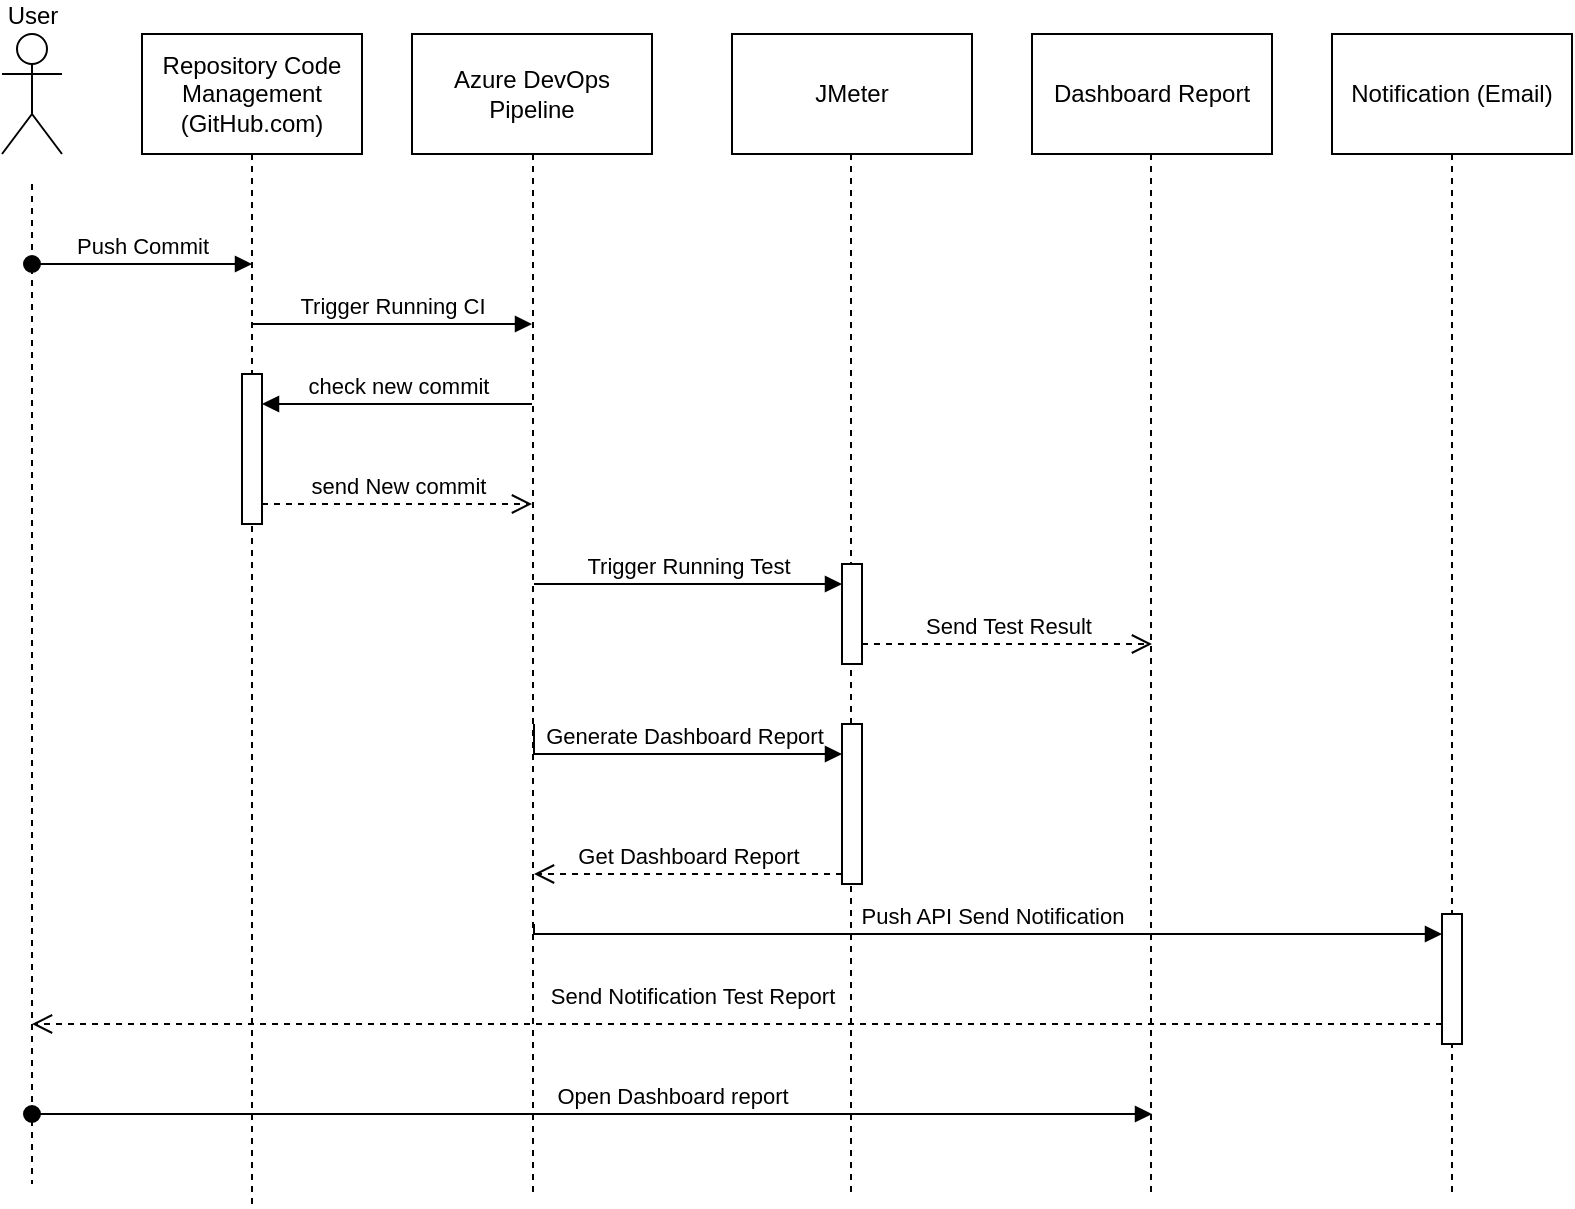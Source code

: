 <mxfile version="21.5.2" type="github">
  <diagram name="Page-1" id="NN8JCxpQYwnmutnGC4Ce">
    <mxGraphModel dx="1050" dy="573" grid="1" gridSize="10" guides="1" tooltips="1" connect="1" arrows="1" fold="1" page="1" pageScale="1" pageWidth="850" pageHeight="1100" math="0" shadow="0">
      <root>
        <mxCell id="0" />
        <mxCell id="1" parent="0" />
        <mxCell id="gI5EXAUpA90Xy6miUrJ--2" value="User" style="shape=umlActor;verticalLabelPosition=top;verticalAlign=bottom;html=1;labelPosition=center;align=center;" parent="1" vertex="1">
          <mxGeometry x="55" y="30" width="30" height="60" as="geometry" />
        </mxCell>
        <mxCell id="gI5EXAUpA90Xy6miUrJ--10" style="edgeStyle=orthogonalEdgeStyle;rounded=0;orthogonalLoop=1;jettySize=auto;html=1;dashed=1;endArrow=none;endFill=0;" parent="1" source="gI5EXAUpA90Xy6miUrJ--3" edge="1">
          <mxGeometry relative="1" as="geometry">
            <mxPoint x="180" y="615" as="targetPoint" />
            <Array as="points">
              <mxPoint x="180" y="606" />
            </Array>
          </mxGeometry>
        </mxCell>
        <mxCell id="gI5EXAUpA90Xy6miUrJ--3" value="Repository Code Management (GitHub.com)" style="html=1;whiteSpace=wrap;" parent="1" vertex="1">
          <mxGeometry x="125" y="30" width="110" height="60" as="geometry" />
        </mxCell>
        <mxCell id="gI5EXAUpA90Xy6miUrJ--4" value="Azure DevOps Pipeline" style="whiteSpace=wrap;html=1;" parent="1" vertex="1">
          <mxGeometry x="260" y="30" width="120" height="60" as="geometry" />
        </mxCell>
        <mxCell id="gI5EXAUpA90Xy6miUrJ--6" value="JMeter" style="whiteSpace=wrap;html=1;" parent="1" vertex="1">
          <mxGeometry x="420" y="30" width="120" height="60" as="geometry" />
        </mxCell>
        <mxCell id="gI5EXAUpA90Xy6miUrJ--8" value="Notification (Email)" style="whiteSpace=wrap;html=1;" parent="1" vertex="1">
          <mxGeometry x="720" y="30" width="120" height="60" as="geometry" />
        </mxCell>
        <mxCell id="gI5EXAUpA90Xy6miUrJ--9" value="Dashboard Report" style="whiteSpace=wrap;html=1;" parent="1" vertex="1">
          <mxGeometry x="570" y="30" width="120" height="60" as="geometry" />
        </mxCell>
        <mxCell id="gI5EXAUpA90Xy6miUrJ--11" style="edgeStyle=orthogonalEdgeStyle;rounded=0;orthogonalLoop=1;jettySize=auto;html=1;dashed=1;endArrow=none;endFill=0;" parent="1" edge="1">
          <mxGeometry relative="1" as="geometry">
            <mxPoint x="320.5" y="611" as="targetPoint" />
            <mxPoint x="320.5" y="90" as="sourcePoint" />
            <Array as="points">
              <mxPoint x="320" y="345" />
              <mxPoint x="320" y="345" />
            </Array>
          </mxGeometry>
        </mxCell>
        <mxCell id="gI5EXAUpA90Xy6miUrJ--12" style="edgeStyle=orthogonalEdgeStyle;rounded=0;orthogonalLoop=1;jettySize=auto;html=1;dashed=1;endArrow=none;endFill=0;" parent="1" edge="1">
          <mxGeometry relative="1" as="geometry">
            <mxPoint x="479.5" y="611" as="targetPoint" />
            <mxPoint x="479.5" y="90" as="sourcePoint" />
          </mxGeometry>
        </mxCell>
        <mxCell id="gI5EXAUpA90Xy6miUrJ--13" style="edgeStyle=orthogonalEdgeStyle;rounded=0;orthogonalLoop=1;jettySize=auto;html=1;dashed=1;endArrow=none;endFill=0;" parent="1" edge="1">
          <mxGeometry relative="1" as="geometry">
            <mxPoint x="629.5" y="611" as="targetPoint" />
            <mxPoint x="629.5" y="90" as="sourcePoint" />
          </mxGeometry>
        </mxCell>
        <mxCell id="gI5EXAUpA90Xy6miUrJ--14" style="edgeStyle=orthogonalEdgeStyle;rounded=0;orthogonalLoop=1;jettySize=auto;html=1;dashed=1;endArrow=none;endFill=0;" parent="1" edge="1">
          <mxGeometry relative="1" as="geometry">
            <mxPoint x="780" y="611" as="targetPoint" />
            <mxPoint x="780" y="90" as="sourcePoint" />
          </mxGeometry>
        </mxCell>
        <mxCell id="gI5EXAUpA90Xy6miUrJ--15" style="edgeStyle=orthogonalEdgeStyle;rounded=0;orthogonalLoop=1;jettySize=auto;html=1;dashed=1;endArrow=none;endFill=0;" parent="1" edge="1">
          <mxGeometry relative="1" as="geometry">
            <mxPoint x="70" y="605" as="targetPoint" />
            <mxPoint x="70" y="105" as="sourcePoint" />
            <Array as="points">
              <mxPoint x="70" y="105" />
            </Array>
          </mxGeometry>
        </mxCell>
        <mxCell id="gI5EXAUpA90Xy6miUrJ--18" value="Push Commit" style="html=1;verticalAlign=bottom;startArrow=oval;startFill=1;endArrow=block;startSize=8;edgeStyle=elbowEdgeStyle;elbow=vertical;curved=0;rounded=0;" parent="1" edge="1">
          <mxGeometry width="60" relative="1" as="geometry">
            <mxPoint x="70" y="145" as="sourcePoint" />
            <mxPoint x="180" y="145" as="targetPoint" />
          </mxGeometry>
        </mxCell>
        <mxCell id="gI5EXAUpA90Xy6miUrJ--19" value="Trigger Running CI" style="html=1;verticalAlign=bottom;endArrow=block;edgeStyle=elbowEdgeStyle;elbow=vertical;curved=0;rounded=0;" parent="1" edge="1">
          <mxGeometry width="80" relative="1" as="geometry">
            <mxPoint x="180" y="175" as="sourcePoint" />
            <mxPoint x="320" y="175" as="targetPoint" />
          </mxGeometry>
        </mxCell>
        <mxCell id="gI5EXAUpA90Xy6miUrJ--27" value="" style="html=1;points=[];perimeter=orthogonalPerimeter;outlineConnect=0;targetShapes=umlLifeline;portConstraint=eastwest;newEdgeStyle={&quot;edgeStyle&quot;:&quot;elbowEdgeStyle&quot;,&quot;elbow&quot;:&quot;vertical&quot;,&quot;curved&quot;:0,&quot;rounded&quot;:0};" parent="1" vertex="1">
          <mxGeometry x="175" y="200" width="10" height="75" as="geometry" />
        </mxCell>
        <mxCell id="gI5EXAUpA90Xy6miUrJ--28" value="check new commit" style="html=1;verticalAlign=bottom;endArrow=block;edgeStyle=elbowEdgeStyle;elbow=vertical;curved=0;rounded=0;" parent="1" target="gI5EXAUpA90Xy6miUrJ--27" edge="1">
          <mxGeometry relative="1" as="geometry">
            <mxPoint x="320" y="215" as="sourcePoint" />
            <Array as="points">
              <mxPoint x="240" y="215" />
            </Array>
          </mxGeometry>
        </mxCell>
        <mxCell id="gI5EXAUpA90Xy6miUrJ--29" value="send New commit" style="html=1;verticalAlign=bottom;endArrow=open;dashed=1;endSize=8;edgeStyle=elbowEdgeStyle;elbow=vertical;curved=0;rounded=0;" parent="1" source="gI5EXAUpA90Xy6miUrJ--27" edge="1">
          <mxGeometry relative="1" as="geometry">
            <mxPoint x="320" y="265" as="targetPoint" />
          </mxGeometry>
        </mxCell>
        <mxCell id="gI5EXAUpA90Xy6miUrJ--33" value="" style="html=1;points=[];perimeter=orthogonalPerimeter;outlineConnect=0;targetShapes=umlLifeline;portConstraint=eastwest;newEdgeStyle={&quot;edgeStyle&quot;:&quot;elbowEdgeStyle&quot;,&quot;elbow&quot;:&quot;vertical&quot;,&quot;curved&quot;:0,&quot;rounded&quot;:0};" parent="1" vertex="1">
          <mxGeometry x="475" y="295" width="10" height="50" as="geometry" />
        </mxCell>
        <mxCell id="gI5EXAUpA90Xy6miUrJ--34" value="Trigger Running Test" style="html=1;verticalAlign=bottom;endArrow=block;edgeStyle=elbowEdgeStyle;elbow=vertical;curved=0;rounded=0;" parent="1" target="gI5EXAUpA90Xy6miUrJ--33" edge="1">
          <mxGeometry relative="1" as="geometry">
            <mxPoint x="321" y="305" as="sourcePoint" />
          </mxGeometry>
        </mxCell>
        <mxCell id="gI5EXAUpA90Xy6miUrJ--35" value="Send Test Result" style="html=1;verticalAlign=bottom;endArrow=open;dashed=1;endSize=8;edgeStyle=elbowEdgeStyle;elbow=vertical;curved=0;rounded=0;" parent="1" source="gI5EXAUpA90Xy6miUrJ--33" edge="1">
          <mxGeometry relative="1" as="geometry">
            <mxPoint x="630" y="335" as="targetPoint" />
            <Array as="points">
              <mxPoint x="600" y="335" />
            </Array>
          </mxGeometry>
        </mxCell>
        <mxCell id="gI5EXAUpA90Xy6miUrJ--36" value="" style="html=1;points=[];perimeter=orthogonalPerimeter;outlineConnect=0;targetShapes=umlLifeline;portConstraint=eastwest;newEdgeStyle={&quot;edgeStyle&quot;:&quot;elbowEdgeStyle&quot;,&quot;elbow&quot;:&quot;vertical&quot;,&quot;curved&quot;:0,&quot;rounded&quot;:0};" parent="1" vertex="1">
          <mxGeometry x="475" y="375" width="10" height="80" as="geometry" />
        </mxCell>
        <mxCell id="gI5EXAUpA90Xy6miUrJ--37" value="Generate Dashboard Report" style="html=1;verticalAlign=bottom;endArrow=block;edgeStyle=elbowEdgeStyle;elbow=vertical;curved=0;rounded=0;" parent="1" target="gI5EXAUpA90Xy6miUrJ--36" edge="1">
          <mxGeometry x="0.057" relative="1" as="geometry">
            <mxPoint x="321" y="375" as="sourcePoint" />
            <Array as="points">
              <mxPoint x="420" y="390" />
              <mxPoint x="420" y="380" />
            </Array>
            <mxPoint as="offset" />
          </mxGeometry>
        </mxCell>
        <mxCell id="gI5EXAUpA90Xy6miUrJ--38" value="Get Dashboard Report" style="html=1;verticalAlign=bottom;endArrow=open;dashed=1;endSize=8;edgeStyle=elbowEdgeStyle;elbow=vertical;curved=0;rounded=0;" parent="1" source="gI5EXAUpA90Xy6miUrJ--36" edge="1">
          <mxGeometry relative="1" as="geometry">
            <mxPoint x="321" y="450" as="targetPoint" />
          </mxGeometry>
        </mxCell>
        <mxCell id="gI5EXAUpA90Xy6miUrJ--39" value="" style="html=1;points=[];perimeter=orthogonalPerimeter;outlineConnect=0;targetShapes=umlLifeline;portConstraint=eastwest;newEdgeStyle={&quot;edgeStyle&quot;:&quot;elbowEdgeStyle&quot;,&quot;elbow&quot;:&quot;vertical&quot;,&quot;curved&quot;:0,&quot;rounded&quot;:0};" parent="1" vertex="1">
          <mxGeometry x="775" y="470" width="10" height="65" as="geometry" />
        </mxCell>
        <mxCell id="gI5EXAUpA90Xy6miUrJ--40" value="Push API Send Notification" style="html=1;verticalAlign=bottom;endArrow=block;edgeStyle=elbowEdgeStyle;elbow=vertical;curved=0;rounded=0;" parent="1" target="gI5EXAUpA90Xy6miUrJ--39" edge="1">
          <mxGeometry x="0.02" relative="1" as="geometry">
            <mxPoint x="321" y="475" as="sourcePoint" />
            <Array as="points">
              <mxPoint x="548" y="480" />
            </Array>
            <mxPoint as="offset" />
          </mxGeometry>
        </mxCell>
        <mxCell id="gI5EXAUpA90Xy6miUrJ--41" value="Send Notification Test Report" style="html=1;verticalAlign=bottom;endArrow=open;dashed=1;endSize=8;edgeStyle=elbowEdgeStyle;elbow=vertical;curved=0;rounded=0;" parent="1" source="gI5EXAUpA90Xy6miUrJ--39" edge="1">
          <mxGeometry x="0.064" y="-5" relative="1" as="geometry">
            <mxPoint x="70" y="525" as="targetPoint" />
            <mxPoint as="offset" />
          </mxGeometry>
        </mxCell>
        <mxCell id="gI5EXAUpA90Xy6miUrJ--44" value="Open Dashboard report" style="html=1;verticalAlign=bottom;startArrow=oval;startFill=1;endArrow=block;startSize=8;edgeStyle=elbowEdgeStyle;elbow=vertical;curved=0;rounded=0;" parent="1" edge="1">
          <mxGeometry x="0.143" width="60" relative="1" as="geometry">
            <mxPoint x="70" y="570" as="sourcePoint" />
            <mxPoint x="630" y="570" as="targetPoint" />
            <mxPoint as="offset" />
          </mxGeometry>
        </mxCell>
      </root>
    </mxGraphModel>
  </diagram>
</mxfile>
